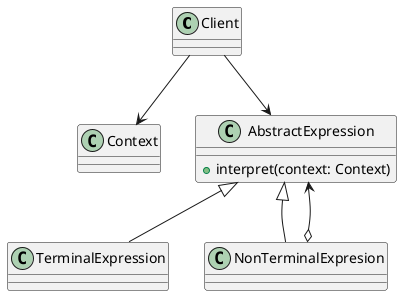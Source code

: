 @startuml
'https://plantuml.com/class-diagram

class Client
class Context
class AbstractExpression {
    + interpret(context: Context)
}
class TerminalExpression
class NonTerminalExpresion

AbstractExpression <|-- TerminalExpression
AbstractExpression <|-- NonTerminalExpresion
NonTerminalExpresion o--> AbstractExpression
Client --> Context
Client --> AbstractExpression

@enduml
